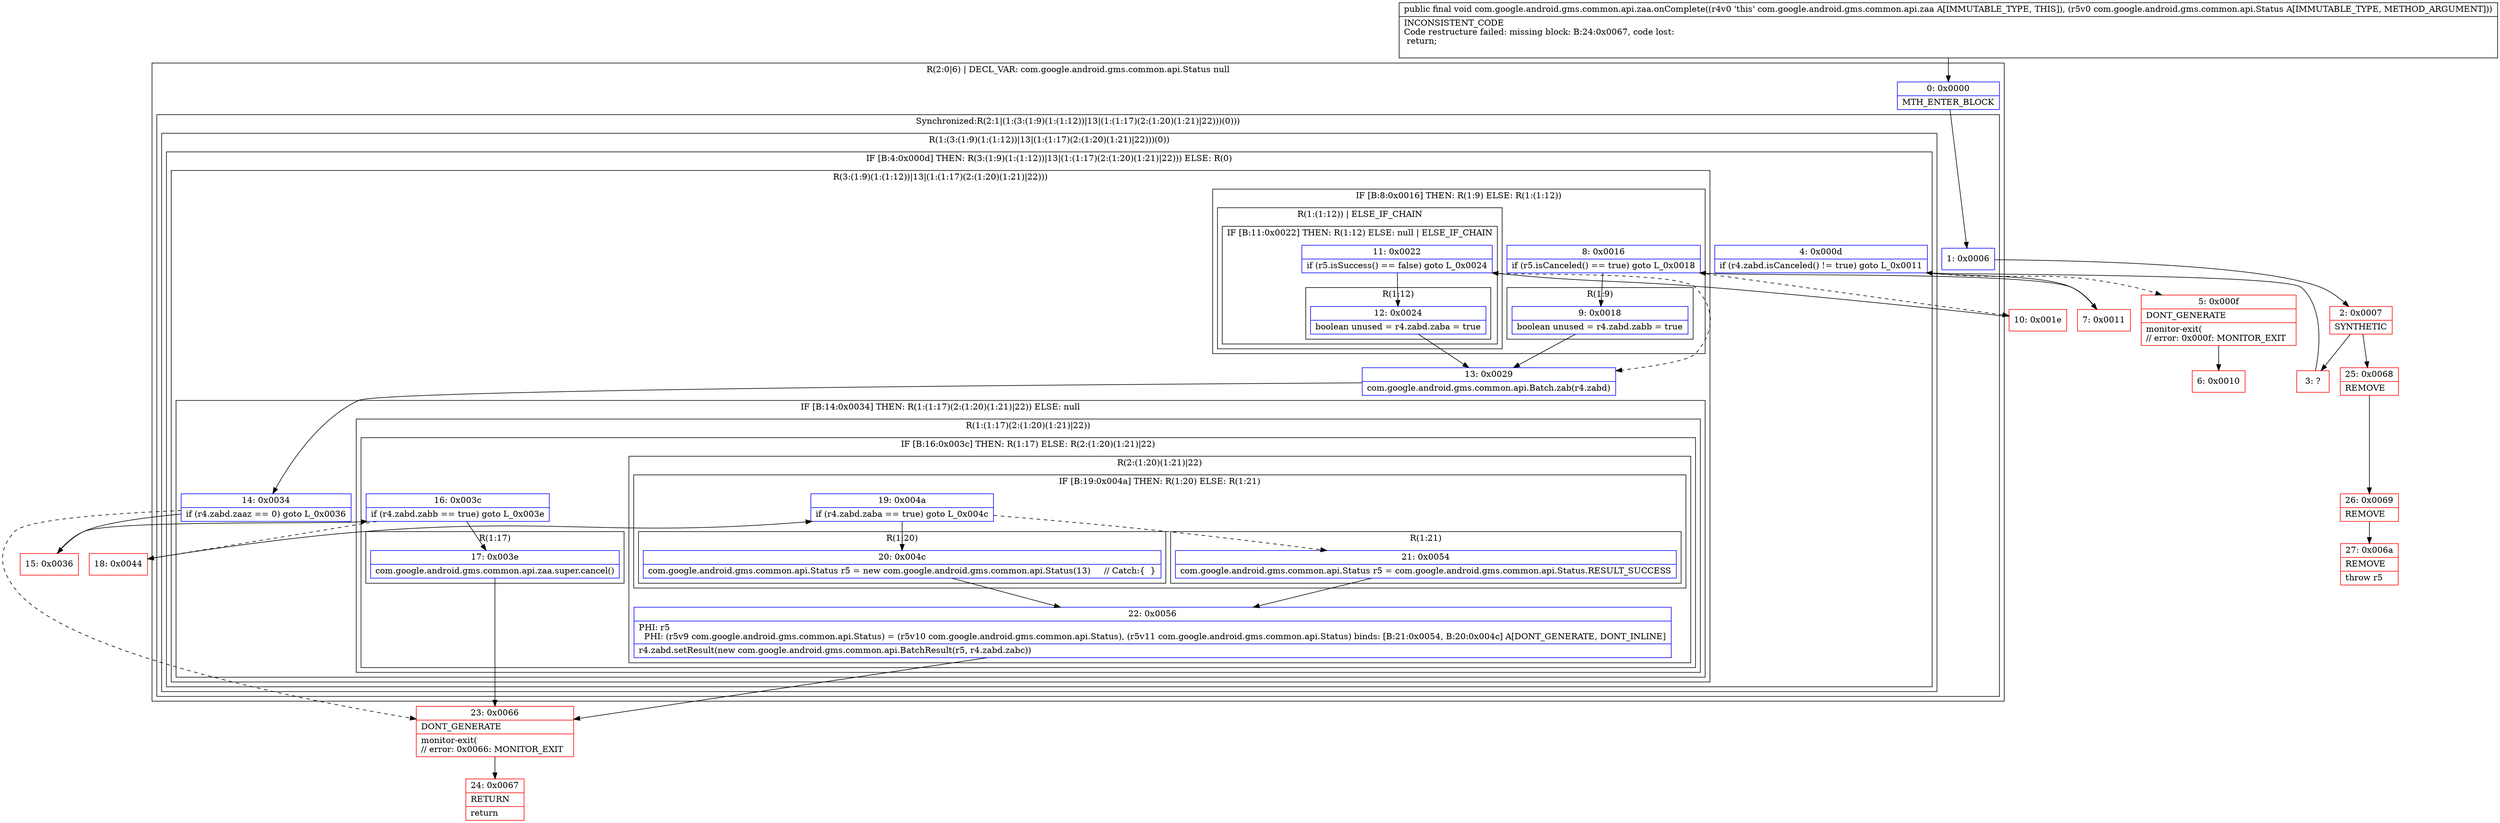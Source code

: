 digraph "CFG forcom.google.android.gms.common.api.zaa.onComplete(Lcom\/google\/android\/gms\/common\/api\/Status;)V" {
subgraph cluster_Region_216837903 {
label = "R(2:0|6) | DECL_VAR: com.google.android.gms.common.api.Status null\l";
node [shape=record,color=blue];
Node_0 [shape=record,label="{0\:\ 0x0000|MTH_ENTER_BLOCK\l}"];
subgraph cluster_SynchronizedRegion_1638793476 {
label = "Synchronized:R(2:1|(1:(3:(1:9)(1:(1:12))|13|(1:(1:17)(2:(1:20)(1:21)|22)))(0)))";
node [shape=record,color=blue];
Node_1 [shape=record,label="{1\:\ 0x0006}"];
subgraph cluster_Region_871026239 {
label = "R(1:(3:(1:9)(1:(1:12))|13|(1:(1:17)(2:(1:20)(1:21)|22)))(0))";
node [shape=record,color=blue];
subgraph cluster_IfRegion_1745271455 {
label = "IF [B:4:0x000d] THEN: R(3:(1:9)(1:(1:12))|13|(1:(1:17)(2:(1:20)(1:21)|22))) ELSE: R(0)";
node [shape=record,color=blue];
Node_4 [shape=record,label="{4\:\ 0x000d|if (r4.zabd.isCanceled() != true) goto L_0x0011\l}"];
subgraph cluster_Region_33289287 {
label = "R(3:(1:9)(1:(1:12))|13|(1:(1:17)(2:(1:20)(1:21)|22)))";
node [shape=record,color=blue];
subgraph cluster_IfRegion_273445725 {
label = "IF [B:8:0x0016] THEN: R(1:9) ELSE: R(1:(1:12))";
node [shape=record,color=blue];
Node_8 [shape=record,label="{8\:\ 0x0016|if (r5.isCanceled() == true) goto L_0x0018\l}"];
subgraph cluster_Region_1966267485 {
label = "R(1:9)";
node [shape=record,color=blue];
Node_9 [shape=record,label="{9\:\ 0x0018|boolean unused = r4.zabd.zabb = true\l}"];
}
subgraph cluster_Region_683495974 {
label = "R(1:(1:12)) | ELSE_IF_CHAIN\l";
node [shape=record,color=blue];
subgraph cluster_IfRegion_1983566522 {
label = "IF [B:11:0x0022] THEN: R(1:12) ELSE: null | ELSE_IF_CHAIN\l";
node [shape=record,color=blue];
Node_11 [shape=record,label="{11\:\ 0x0022|if (r5.isSuccess() == false) goto L_0x0024\l}"];
subgraph cluster_Region_94343611 {
label = "R(1:12)";
node [shape=record,color=blue];
Node_12 [shape=record,label="{12\:\ 0x0024|boolean unused = r4.zabd.zaba = true\l}"];
}
}
}
}
Node_13 [shape=record,label="{13\:\ 0x0029|com.google.android.gms.common.api.Batch.zab(r4.zabd)\l}"];
subgraph cluster_IfRegion_1714189665 {
label = "IF [B:14:0x0034] THEN: R(1:(1:17)(2:(1:20)(1:21)|22)) ELSE: null";
node [shape=record,color=blue];
Node_14 [shape=record,label="{14\:\ 0x0034|if (r4.zabd.zaaz == 0) goto L_0x0036\l}"];
subgraph cluster_Region_608319456 {
label = "R(1:(1:17)(2:(1:20)(1:21)|22))";
node [shape=record,color=blue];
subgraph cluster_IfRegion_72195792 {
label = "IF [B:16:0x003c] THEN: R(1:17) ELSE: R(2:(1:20)(1:21)|22)";
node [shape=record,color=blue];
Node_16 [shape=record,label="{16\:\ 0x003c|if (r4.zabd.zabb == true) goto L_0x003e\l}"];
subgraph cluster_Region_2108085675 {
label = "R(1:17)";
node [shape=record,color=blue];
Node_17 [shape=record,label="{17\:\ 0x003e|com.google.android.gms.common.api.zaa.super.cancel()\l}"];
}
subgraph cluster_Region_2015633411 {
label = "R(2:(1:20)(1:21)|22)";
node [shape=record,color=blue];
subgraph cluster_IfRegion_1307370960 {
label = "IF [B:19:0x004a] THEN: R(1:20) ELSE: R(1:21)";
node [shape=record,color=blue];
Node_19 [shape=record,label="{19\:\ 0x004a|if (r4.zabd.zaba == true) goto L_0x004c\l}"];
subgraph cluster_Region_922520923 {
label = "R(1:20)";
node [shape=record,color=blue];
Node_20 [shape=record,label="{20\:\ 0x004c|com.google.android.gms.common.api.Status r5 = new com.google.android.gms.common.api.Status(13)     \/\/ Catch:\{  \}\l}"];
}
subgraph cluster_Region_347025430 {
label = "R(1:21)";
node [shape=record,color=blue];
Node_21 [shape=record,label="{21\:\ 0x0054|com.google.android.gms.common.api.Status r5 = com.google.android.gms.common.api.Status.RESULT_SUCCESS\l}"];
}
}
Node_22 [shape=record,label="{22\:\ 0x0056|PHI: r5 \l  PHI: (r5v9 com.google.android.gms.common.api.Status) = (r5v10 com.google.android.gms.common.api.Status), (r5v11 com.google.android.gms.common.api.Status) binds: [B:21:0x0054, B:20:0x004c] A[DONT_GENERATE, DONT_INLINE]\l|r4.zabd.setResult(new com.google.android.gms.common.api.BatchResult(r5, r4.zabd.zabc))\l}"];
}
}
}
}
}
subgraph cluster_Region_633293219 {
label = "R(0)";
node [shape=record,color=blue];
}
}
}
}
}
Node_2 [shape=record,color=red,label="{2\:\ 0x0007|SYNTHETIC\l}"];
Node_3 [shape=record,color=red,label="{3\:\ ?}"];
Node_5 [shape=record,color=red,label="{5\:\ 0x000f|DONT_GENERATE\l|monitor\-exit(\l\/\/ error: 0x000f: MONITOR_EXIT  \l}"];
Node_6 [shape=record,color=red,label="{6\:\ 0x0010}"];
Node_7 [shape=record,color=red,label="{7\:\ 0x0011}"];
Node_10 [shape=record,color=red,label="{10\:\ 0x001e}"];
Node_15 [shape=record,color=red,label="{15\:\ 0x0036}"];
Node_18 [shape=record,color=red,label="{18\:\ 0x0044}"];
Node_23 [shape=record,color=red,label="{23\:\ 0x0066|DONT_GENERATE\l|monitor\-exit(\l\/\/ error: 0x0066: MONITOR_EXIT  \l}"];
Node_24 [shape=record,color=red,label="{24\:\ 0x0067|RETURN\l|return\l}"];
Node_25 [shape=record,color=red,label="{25\:\ 0x0068|REMOVE\l}"];
Node_26 [shape=record,color=red,label="{26\:\ 0x0069|REMOVE\l}"];
Node_27 [shape=record,color=red,label="{27\:\ 0x006a|REMOVE\l|throw r5\l}"];
MethodNode[shape=record,label="{public final void com.google.android.gms.common.api.zaa.onComplete((r4v0 'this' com.google.android.gms.common.api.zaa A[IMMUTABLE_TYPE, THIS]), (r5v0 com.google.android.gms.common.api.Status A[IMMUTABLE_TYPE, METHOD_ARGUMENT]))  | INCONSISTENT_CODE\lCode restructure failed: missing block: B:24:0x0067, code lost:\l    return;\l\l}"];
MethodNode -> Node_0;
Node_0 -> Node_1;
Node_1 -> Node_2;
Node_4 -> Node_5[style=dashed];
Node_4 -> Node_7;
Node_8 -> Node_9;
Node_8 -> Node_10[style=dashed];
Node_9 -> Node_13;
Node_11 -> Node_12;
Node_11 -> Node_13[style=dashed];
Node_12 -> Node_13;
Node_13 -> Node_14;
Node_14 -> Node_15;
Node_14 -> Node_23[style=dashed];
Node_16 -> Node_17;
Node_16 -> Node_18[style=dashed];
Node_17 -> Node_23;
Node_19 -> Node_20;
Node_19 -> Node_21[style=dashed];
Node_20 -> Node_22;
Node_21 -> Node_22;
Node_22 -> Node_23;
Node_2 -> Node_3;
Node_2 -> Node_25;
Node_3 -> Node_4;
Node_5 -> Node_6;
Node_7 -> Node_8;
Node_10 -> Node_11;
Node_15 -> Node_16;
Node_18 -> Node_19;
Node_23 -> Node_24;
Node_25 -> Node_26;
Node_26 -> Node_27;
}

